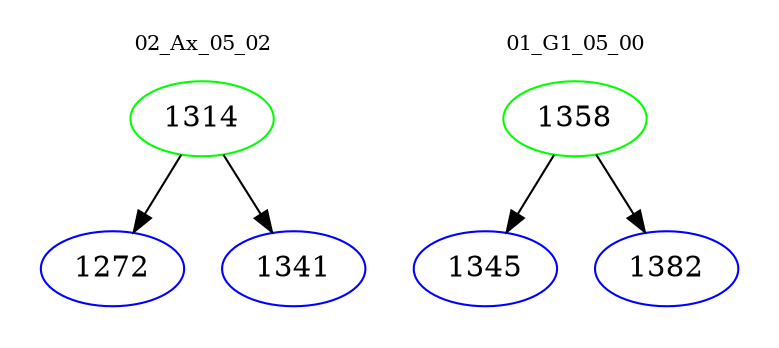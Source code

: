 digraph{
subgraph cluster_0 {
color = white
label = "02_Ax_05_02";
fontsize=10;
T0_1314 [label="1314", color="green"]
T0_1314 -> T0_1272 [color="black"]
T0_1272 [label="1272", color="blue"]
T0_1314 -> T0_1341 [color="black"]
T0_1341 [label="1341", color="blue"]
}
subgraph cluster_1 {
color = white
label = "01_G1_05_00";
fontsize=10;
T1_1358 [label="1358", color="green"]
T1_1358 -> T1_1345 [color="black"]
T1_1345 [label="1345", color="blue"]
T1_1358 -> T1_1382 [color="black"]
T1_1382 [label="1382", color="blue"]
}
}
